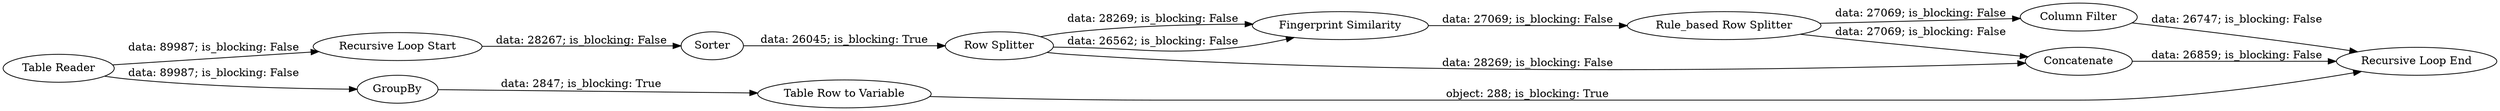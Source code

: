 digraph {
	"-4718635324151010811_25" [label=Sorter]
	"-4718635324151010811_32" [label="Column Filter"]
	"-4718635324151010811_24" [label="Recursive Loop Start"]
	"-4718635324151010811_33" [label=GroupBy]
	"-4718635324151010811_34" [label="Table Row to Variable"]
	"-4718635324151010811_26" [label="Row Splitter"]
	"-4718635324151010811_27" [label="Fingerprint Similarity"]
	"-4718635324151010811_31" [label="Table Reader"]
	"-4718635324151010811_28" [label="Rule_based Row Splitter"]
	"-4718635324151010811_29" [label=Concatenate]
	"-4718635324151010811_30" [label="Recursive Loop End"]
	"-4718635324151010811_26" -> "-4718635324151010811_27" [label="data: 28269; is_blocking: False"]
	"-4718635324151010811_26" -> "-4718635324151010811_29" [label="data: 28269; is_blocking: False"]
	"-4718635324151010811_28" -> "-4718635324151010811_29" [label="data: 27069; is_blocking: False"]
	"-4718635324151010811_26" -> "-4718635324151010811_27" [label="data: 26562; is_blocking: False"]
	"-4718635324151010811_33" -> "-4718635324151010811_34" [label="data: 2847; is_blocking: True"]
	"-4718635324151010811_29" -> "-4718635324151010811_30" [label="data: 26859; is_blocking: False"]
	"-4718635324151010811_28" -> "-4718635324151010811_32" [label="data: 27069; is_blocking: False"]
	"-4718635324151010811_27" -> "-4718635324151010811_28" [label="data: 27069; is_blocking: False"]
	"-4718635324151010811_25" -> "-4718635324151010811_26" [label="data: 26045; is_blocking: True"]
	"-4718635324151010811_31" -> "-4718635324151010811_24" [label="data: 89987; is_blocking: False"]
	"-4718635324151010811_31" -> "-4718635324151010811_33" [label="data: 89987; is_blocking: False"]
	"-4718635324151010811_34" -> "-4718635324151010811_30" [label="object: 288; is_blocking: True"]
	"-4718635324151010811_24" -> "-4718635324151010811_25" [label="data: 28267; is_blocking: False"]
	"-4718635324151010811_32" -> "-4718635324151010811_30" [label="data: 26747; is_blocking: False"]
	rankdir=LR
}
